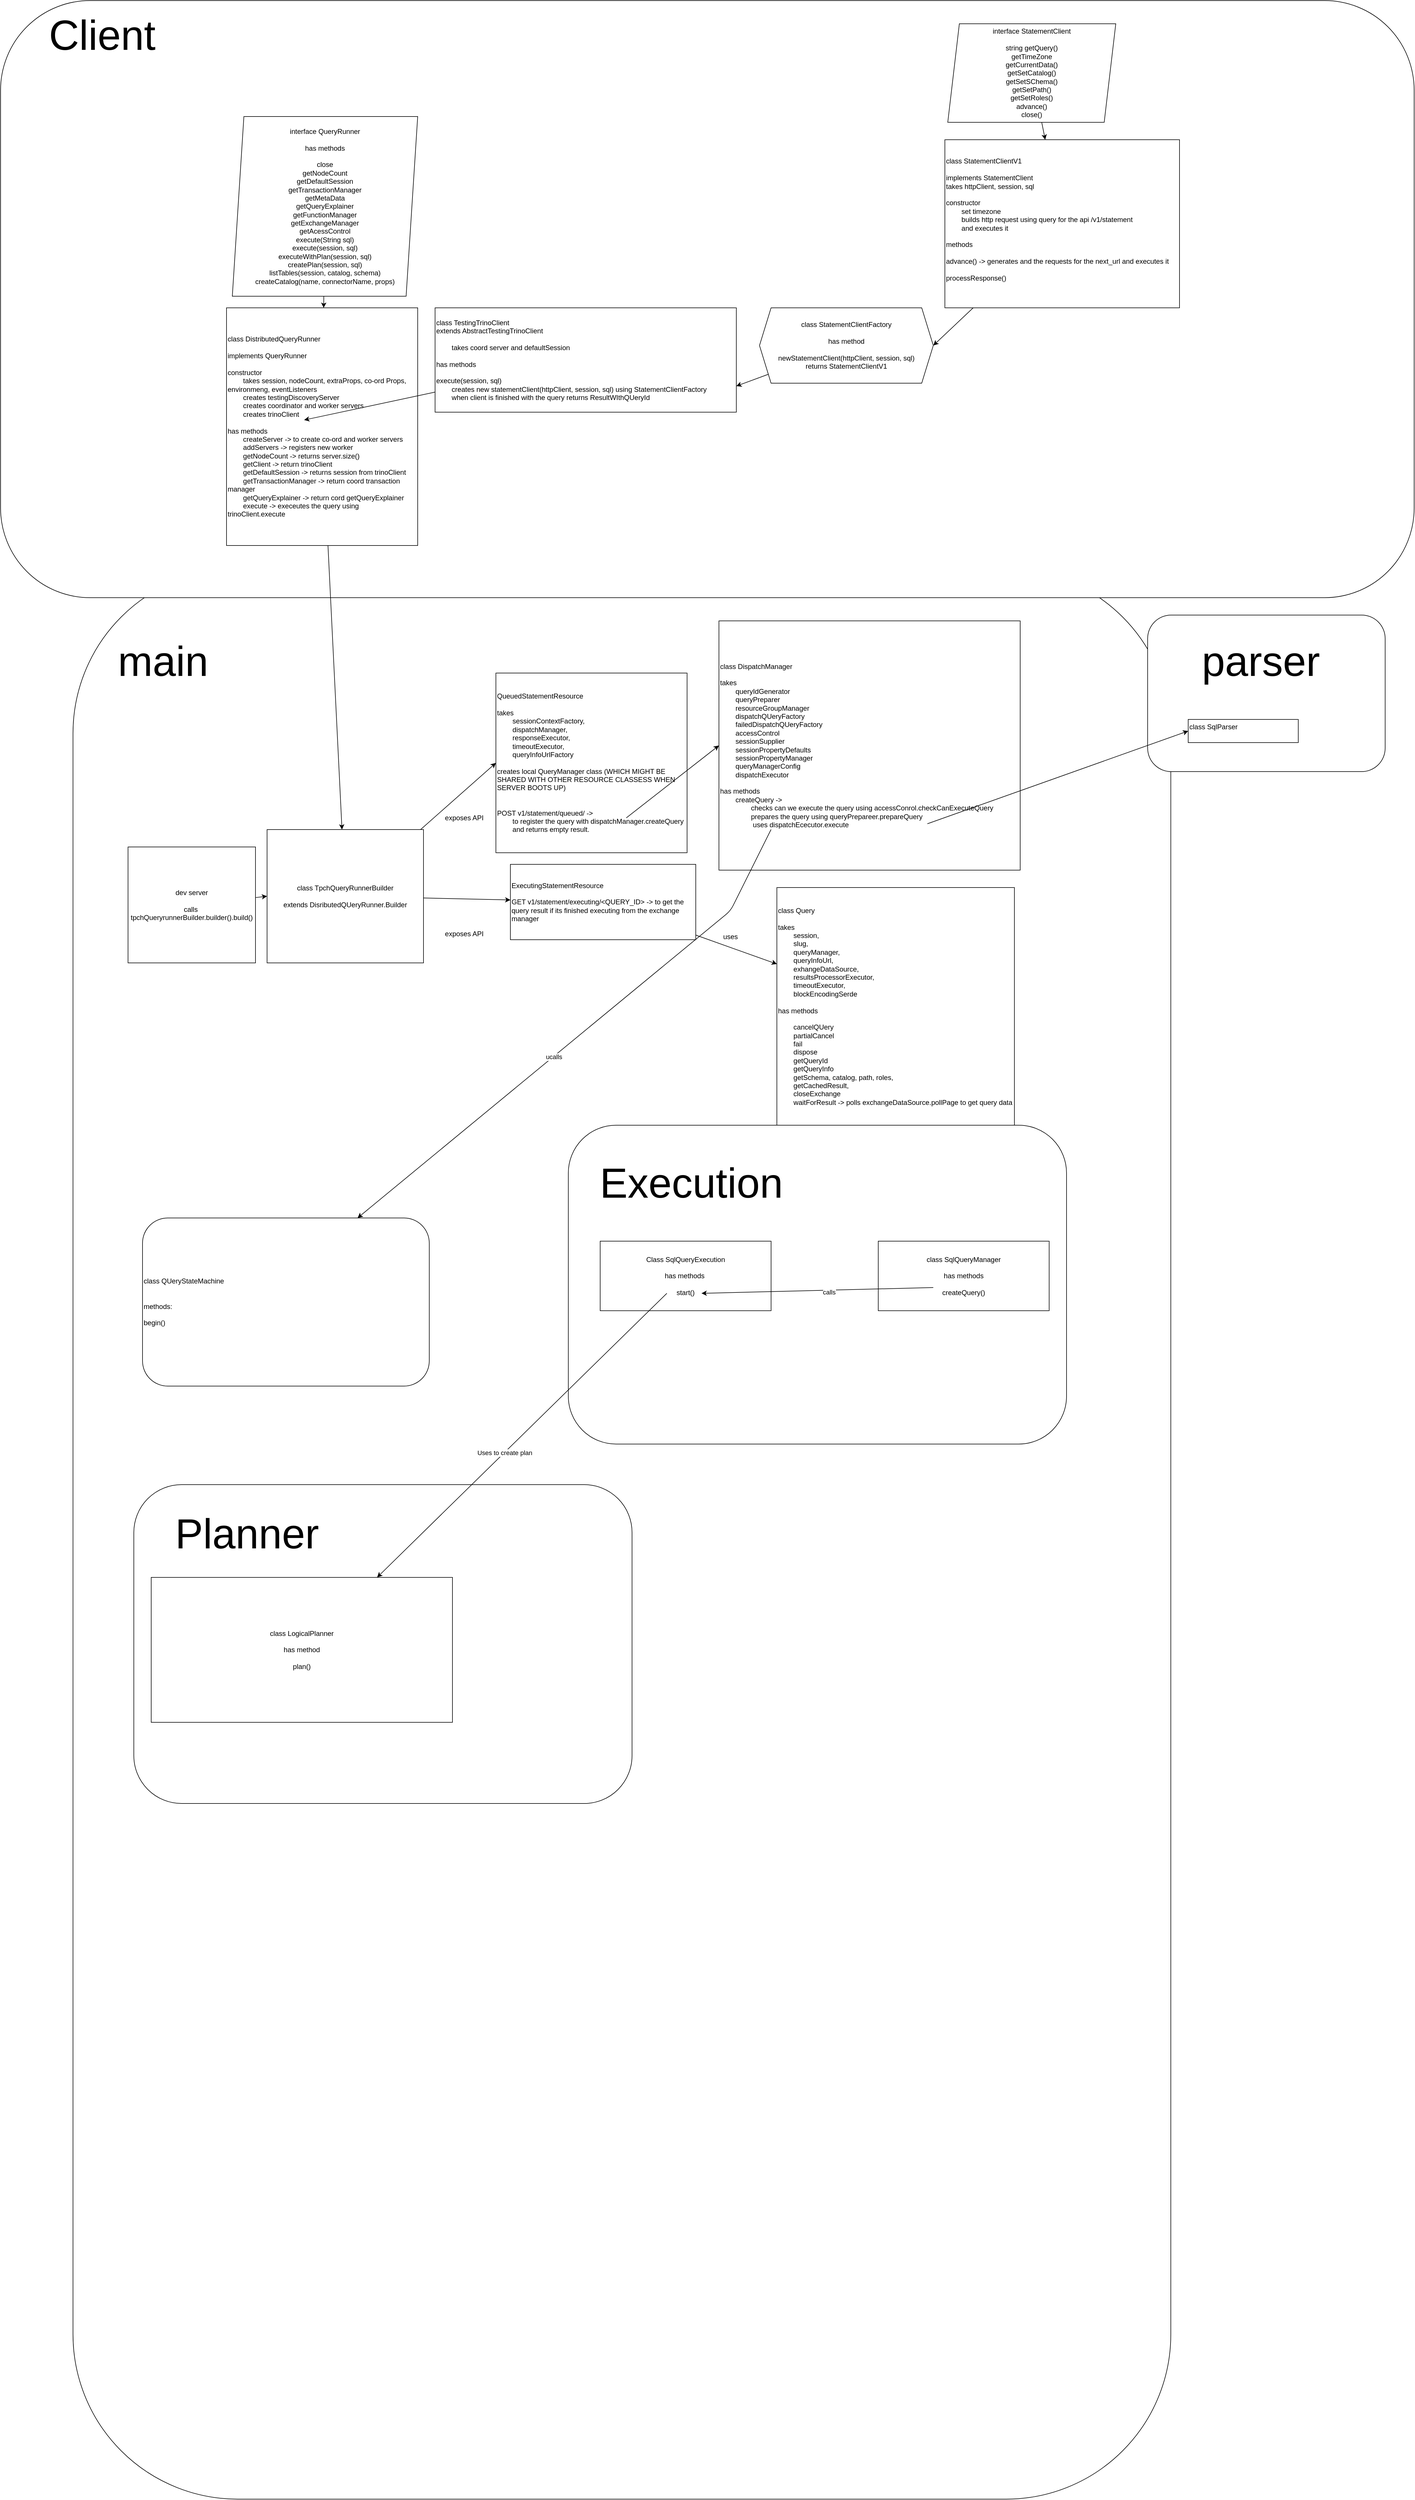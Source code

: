 <mxfile>
    <diagram id="36W98JDeAzT-L6-rF6kr" name="Page-1">
        <mxGraphModel dx="1544" dy="1839" grid="1" gridSize="10" guides="1" tooltips="1" connect="1" arrows="1" fold="1" page="1" pageScale="1" pageWidth="827" pageHeight="1169" math="0" shadow="0">
            <root>
                <mxCell id="0"/>
                <mxCell id="1" parent="0"/>
                <mxCell id="456" value="" style="rounded=1;whiteSpace=wrap;html=1;" vertex="1" parent="1">
                    <mxGeometry x="-75" y="-180" width="1895" height="3330" as="geometry"/>
                </mxCell>
                <mxCell id="454" value="" style="rounded=1;whiteSpace=wrap;html=1;" parent="1" vertex="1">
                    <mxGeometry x="-200" y="-1160" width="2440" height="1030" as="geometry"/>
                </mxCell>
                <mxCell id="426" style="edgeStyle=none;html=1;entryX=0;entryY=0.5;entryDx=0;entryDy=0;" parent="1" source="424" target="425" edge="1">
                    <mxGeometry relative="1" as="geometry"/>
                </mxCell>
                <mxCell id="424" value="dev server&lt;br&gt;&lt;br&gt;calls&amp;nbsp; tpchQueryrunnerBuilder.builder().build()" style="rounded=0;whiteSpace=wrap;html=1;" parent="1" vertex="1">
                    <mxGeometry x="20" y="300" width="220" height="200" as="geometry"/>
                </mxCell>
                <mxCell id="441" style="edgeStyle=none;html=1;entryX=0;entryY=0.5;entryDx=0;entryDy=0;" parent="1" source="425" target="440" edge="1">
                    <mxGeometry relative="1" as="geometry"/>
                </mxCell>
                <mxCell id="444" style="edgeStyle=none;html=1;" parent="1" source="425" target="443" edge="1">
                    <mxGeometry relative="1" as="geometry"/>
                </mxCell>
                <mxCell id="425" value="class TpchQueryRunnerBuilder&lt;br&gt;&lt;br&gt;extends DisributedQUeryRunner.Builder&lt;br&gt;" style="rounded=0;whiteSpace=wrap;html=1;" parent="1" vertex="1">
                    <mxGeometry x="260" y="270" width="270" height="230" as="geometry"/>
                </mxCell>
                <mxCell id="428" style="edgeStyle=none;html=1;" parent="1" source="427" target="425" edge="1">
                    <mxGeometry relative="1" as="geometry"/>
                </mxCell>
                <mxCell id="427" value="class DistributedQueryRunner&lt;br&gt;&lt;br&gt;implements QueryRunner&lt;br&gt;&lt;br&gt;constructor&lt;br&gt;&lt;span style=&quot;white-space: pre&quot;&gt;&#9;&lt;/span&gt;takes session, nodeCount, extraProps, co-ord Props, environmeng, eventListeners&lt;br&gt;&lt;span style=&quot;white-space: pre&quot;&gt;&#9;&lt;/span&gt;creates testingDiscoveryServer&lt;br&gt;&lt;span style=&quot;white-space: pre&quot;&gt;&#9;&lt;/span&gt;creates coordinator and worker servers&lt;br&gt;&lt;span style=&quot;white-space: pre&quot;&gt;&#9;&lt;/span&gt;creates trinoClient&lt;br&gt;&lt;span style=&quot;white-space: pre&quot;&gt;&#9;&lt;/span&gt;&lt;br&gt;has methods&lt;br&gt;&lt;span style=&quot;white-space: pre&quot;&gt;&#9;&lt;/span&gt;createServer -&amp;gt; to create co-ord and worker servers&lt;br&gt;&lt;span style=&quot;white-space: pre&quot;&gt;&#9;&lt;/span&gt;addServers -&amp;gt; registers new worker&lt;br&gt;&lt;span style=&quot;white-space: pre&quot;&gt;&#9;&lt;/span&gt;getNodeCount -&amp;gt; returns server.size()&lt;br&gt;&lt;span style=&quot;white-space: pre&quot;&gt;&#9;&lt;/span&gt;getClient -&amp;gt; return trinoClient&lt;br&gt;&lt;span style=&quot;white-space: pre&quot;&gt;&#9;&lt;/span&gt;getDefaultSession -&amp;gt; returns session from trinoClient&lt;br&gt;&lt;span style=&quot;white-space: pre&quot;&gt;&#9;&lt;/span&gt;getTransactionManager -&amp;gt; return coord transaction manager&lt;br&gt;&lt;span style=&quot;white-space: pre&quot;&gt;&#9;&lt;/span&gt;getQueryExplainer -&amp;gt; return cord getQueryExplainer&lt;br&gt;&lt;span style=&quot;white-space: pre&quot;&gt;&#9;&lt;/span&gt;execute -&amp;gt; execeutes the query using trinoClient.execute" style="rounded=0;whiteSpace=wrap;html=1;align=left;" parent="1" vertex="1">
                    <mxGeometry x="190" y="-630" width="330" height="410" as="geometry"/>
                </mxCell>
                <mxCell id="430" style="edgeStyle=none;html=1;" parent="1" source="429" target="427" edge="1">
                    <mxGeometry relative="1" as="geometry"/>
                </mxCell>
                <mxCell id="429" value="interface QueryRunner&lt;br&gt;&lt;br&gt;has methods&lt;br&gt;&lt;br&gt;close&lt;br&gt;getNodeCount&lt;br&gt;getDefaultSession&lt;br&gt;getTransactionManager&lt;br&gt;getMetaData&lt;br&gt;getQueryExplainer&lt;br&gt;getFunctionManager&lt;br&gt;getExchangeManager&lt;br&gt;getAcessControl&lt;br&gt;execute(String sql)&lt;br&gt;execute(session, sql)&lt;br&gt;executeWithPlan(session, sql)&lt;br&gt;createPlan(session, sql)&lt;br&gt;listTables(session, catalog, schema)&lt;br&gt;createCatalog(name, connectorName, props)&lt;br&gt;" style="shape=parallelogram;perimeter=parallelogramPerimeter;whiteSpace=wrap;html=1;fixedSize=1;" parent="1" vertex="1">
                    <mxGeometry x="200" y="-960" width="320" height="310" as="geometry"/>
                </mxCell>
                <mxCell id="432" style="edgeStyle=none;html=1;entryX=0.406;entryY=0.472;entryDx=0;entryDy=0;entryPerimeter=0;" parent="1" source="431" target="427" edge="1">
                    <mxGeometry relative="1" as="geometry"/>
                </mxCell>
                <mxCell id="431" value="class TestingTrinoClient&lt;br&gt;extends AbstractTestingTrinoClient&lt;br&gt;&lt;br&gt;&lt;span style=&quot;white-space: pre&quot;&gt;&#9;&lt;/span&gt;takes coord server and defaultSession&lt;br&gt;&lt;br&gt;has methods&lt;br&gt;&lt;br&gt;execute(session, sql)&lt;br&gt;&lt;span style=&quot;white-space: pre&quot;&gt;&#9;&lt;/span&gt;creates new statementClient(httpClient, session, sql) using StatementClientFactory&lt;br&gt;&lt;span style=&quot;white-space: pre&quot;&gt;&#9;&lt;/span&gt;when client is finished with the query returns ResultWIthQUeryId" style="rounded=0;whiteSpace=wrap;html=1;align=left;" parent="1" vertex="1">
                    <mxGeometry x="550" y="-630" width="520" height="180" as="geometry"/>
                </mxCell>
                <mxCell id="435" style="edgeStyle=none;html=1;entryX=1;entryY=0.75;entryDx=0;entryDy=0;" parent="1" source="434" target="431" edge="1">
                    <mxGeometry relative="1" as="geometry"/>
                </mxCell>
                <mxCell id="434" value="&lt;div&gt;&lt;span&gt;class StatementClientFactory&lt;/span&gt;&lt;/div&gt;&lt;div&gt;&lt;span&gt;&amp;nbsp;&lt;/span&gt;&lt;/div&gt;&lt;div&gt;&lt;span&gt;has method&lt;/span&gt;&lt;/div&gt;&lt;div&gt;&lt;span&gt;&lt;br&gt;&lt;/span&gt;&lt;/div&gt;&lt;div&gt;&lt;span&gt;newStatementClient(httpClient, session, sql)&lt;/span&gt;&lt;/div&gt;&lt;div&gt;&lt;span&gt;returns StatementClientV1&lt;/span&gt;&lt;/div&gt;" style="shape=hexagon;perimeter=hexagonPerimeter2;whiteSpace=wrap;html=1;fixedSize=1;align=center;" parent="1" vertex="1">
                    <mxGeometry x="1110" y="-630" width="300" height="130" as="geometry"/>
                </mxCell>
                <mxCell id="439" style="edgeStyle=none;html=1;entryX=1;entryY=0.5;entryDx=0;entryDy=0;" parent="1" source="436" target="434" edge="1">
                    <mxGeometry relative="1" as="geometry"/>
                </mxCell>
                <mxCell id="436" value="class StatementClientV1&lt;br&gt;&lt;br&gt;implements StatementClient&lt;br&gt;takes httpClient, session, sql&lt;br&gt;&lt;br&gt;constructor&lt;br&gt;&lt;span style=&quot;white-space: pre&quot;&gt;&#9;&lt;/span&gt;set timezone&lt;br&gt;&lt;span style=&quot;white-space: pre&quot;&gt;&#9;&lt;/span&gt;builds http request using query for the api /v1/statement&lt;br&gt;&lt;span style=&quot;white-space: pre&quot;&gt;&#9;&lt;/span&gt;and executes it&lt;br&gt;&lt;br&gt;methods&lt;br&gt;&lt;br&gt;advance() -&amp;gt; generates and the requests for the next_url and executes it&lt;br&gt;&lt;br&gt;processResponse()&lt;br&gt;&lt;br&gt;" style="rounded=0;whiteSpace=wrap;html=1;align=left;" parent="1" vertex="1">
                    <mxGeometry x="1430" y="-920" width="405" height="290" as="geometry"/>
                </mxCell>
                <mxCell id="438" style="edgeStyle=none;html=1;" parent="1" source="437" target="436" edge="1">
                    <mxGeometry relative="1" as="geometry"/>
                </mxCell>
                <mxCell id="437" value="interface StatementClient&lt;br&gt;&lt;br&gt;string getQuery()&lt;br&gt;getTimeZone&lt;br&gt;getCurrentData()&lt;br&gt;getSetCatalog()&lt;br&gt;getSetSChema()&lt;br&gt;getSetPath()&lt;br&gt;getSetRoles()&lt;br&gt;advance()&lt;br&gt;close()" style="shape=parallelogram;perimeter=parallelogramPerimeter;whiteSpace=wrap;html=1;fixedSize=1;" parent="1" vertex="1">
                    <mxGeometry x="1435" y="-1120" width="290" height="170" as="geometry"/>
                </mxCell>
                <mxCell id="440" value="QueuedStatementResource&lt;br&gt;&lt;br&gt;takes &lt;br&gt;&lt;span style=&quot;white-space: pre&quot;&gt;&#9;&lt;/span&gt;sessionContextFactory, &lt;br&gt;&lt;span style=&quot;white-space: pre&quot;&gt;&#9;&lt;/span&gt;dispatchManager, &lt;br&gt;&lt;span style=&quot;white-space: pre&quot;&gt;&#9;&lt;/span&gt;responseExecutor, &lt;br&gt;&lt;span style=&quot;white-space: pre&quot;&gt;&#9;&lt;/span&gt;timeoutExecutor, &lt;br&gt;&lt;span style=&quot;white-space: pre&quot;&gt;&#9;&lt;/span&gt;queryInfoUrlFactory&lt;br&gt;&lt;br&gt;creates local QueryManager class (WHICH MIGHT BE SHARED WITH OTHER RESOURCE CLASSESS WHEN SERVER BOOTS UP)&lt;br&gt;&amp;nbsp;&lt;br&gt;&lt;br&gt;POST v1/statement/queued/ -&amp;gt; &lt;br&gt;&lt;span style=&quot;white-space: pre&quot;&gt;&#9;&lt;/span&gt;to register the query with dispatchManager.createQuery&lt;br&gt;&lt;span style=&quot;white-space: pre&quot;&gt;&#9;&lt;/span&gt;and returns empty result." style="rounded=0;whiteSpace=wrap;html=1;align=left;" parent="1" vertex="1">
                    <mxGeometry x="655" width="330" height="310" as="geometry"/>
                </mxCell>
                <mxCell id="442" value="exposes API" style="text;html=1;align=center;verticalAlign=middle;resizable=0;points=[];autosize=1;strokeColor=none;fillColor=none;" parent="1" vertex="1">
                    <mxGeometry x="560" y="240" width="80" height="20" as="geometry"/>
                </mxCell>
                <mxCell id="447" style="edgeStyle=none;html=1;" parent="1" source="443" target="446" edge="1">
                    <mxGeometry relative="1" as="geometry"/>
                </mxCell>
                <mxCell id="443" value="ExecutingStatementResource&lt;br&gt;&lt;br&gt;GET v1/statement/executing/&amp;lt;QUERY_ID&amp;gt; -&amp;gt; to get the query result if its finished executing from the exchange manager&amp;nbsp;&lt;br&gt;" style="rounded=0;whiteSpace=wrap;html=1;align=left;" parent="1" vertex="1">
                    <mxGeometry x="680" y="330" width="320" height="130" as="geometry"/>
                </mxCell>
                <mxCell id="445" value="exposes API" style="text;html=1;align=center;verticalAlign=middle;resizable=0;points=[];autosize=1;strokeColor=none;fillColor=none;" parent="1" vertex="1">
                    <mxGeometry x="560" y="440" width="80" height="20" as="geometry"/>
                </mxCell>
                <mxCell id="446" value="&lt;div&gt;&lt;span&gt;class Query&lt;/span&gt;&lt;/div&gt;&lt;div&gt;&lt;br&gt;&lt;/div&gt;&lt;div&gt;&lt;span&gt;takes&lt;/span&gt;&lt;/div&gt;&lt;div&gt;&lt;span&gt;&lt;span style=&quot;white-space: pre&quot;&gt;&#9;&lt;/span&gt;session,&lt;br&gt;&lt;/span&gt;&lt;/div&gt;&lt;div&gt;&lt;span&gt;&lt;span style=&quot;white-space: pre&quot;&gt;&#9;&lt;/span&gt;slug,&lt;br&gt;&lt;/span&gt;&lt;/div&gt;&lt;div&gt;&lt;span&gt;&lt;span style=&quot;white-space: pre&quot;&gt;&#9;&lt;/span&gt;queryManager,&lt;br&gt;&lt;/span&gt;&lt;/div&gt;&lt;div&gt;&lt;span&gt;&lt;span style=&quot;white-space: pre&quot;&gt;&#9;&lt;/span&gt;queryInfoUrl,&lt;br&gt;&lt;/span&gt;&lt;/div&gt;&lt;div&gt;&lt;span&gt;&lt;span style=&quot;white-space: pre&quot;&gt;&#9;&lt;/span&gt;exhangeDataSource,&lt;br&gt;&lt;/span&gt;&lt;/div&gt;&lt;div&gt;&lt;span&gt;&lt;span style=&quot;white-space: pre&quot;&gt;&#9;&lt;/span&gt;resultsProcessorExecutor,&lt;br&gt;&lt;/span&gt;&lt;/div&gt;&lt;div&gt;&lt;span&gt;&lt;span style=&quot;white-space: pre&quot;&gt;&#9;&lt;/span&gt;timeoutExecutor,&lt;br&gt;&lt;/span&gt;&lt;/div&gt;&lt;div&gt;&lt;span&gt;&lt;span style=&quot;white-space: pre&quot;&gt;&#9;&lt;/span&gt;blockEncodingSerde&lt;br&gt;&lt;/span&gt;&lt;/div&gt;&lt;div&gt;&lt;span&gt;&lt;br&gt;&lt;/span&gt;&lt;/div&gt;&lt;div&gt;&lt;span&gt;has methods&lt;/span&gt;&lt;/div&gt;&lt;div&gt;&lt;span&gt;&lt;span style=&quot;white-space: pre&quot;&gt;&#9;&lt;/span&gt;&lt;br&gt;&lt;/span&gt;&lt;/div&gt;&lt;div&gt;&lt;span style=&quot;white-space: pre&quot;&gt;&#9;&lt;/span&gt;cancelQUery&lt;br&gt;&lt;/div&gt;&lt;div&gt;&lt;span style=&quot;white-space: pre&quot;&gt;&#9;&lt;/span&gt;partialCancel&lt;br&gt;&lt;/div&gt;&lt;div&gt;&lt;span style=&quot;white-space: pre&quot;&gt;&#9;&lt;/span&gt;fail&lt;br&gt;&lt;/div&gt;&lt;div&gt;&lt;span style=&quot;white-space: pre&quot;&gt;&#9;&lt;/span&gt;dispose&lt;br&gt;&lt;/div&gt;&lt;div&gt;&lt;span style=&quot;white-space: pre&quot;&gt;&#9;&lt;/span&gt;getQueryId&lt;br&gt;&lt;/div&gt;&lt;div&gt;&lt;span style=&quot;white-space: pre&quot;&gt;&#9;&lt;/span&gt;getQueryInfo&lt;br&gt;&lt;/div&gt;&lt;div&gt;&lt;span style=&quot;white-space: pre&quot;&gt;&#9;&lt;/span&gt;getSchema, catalog, path, roles,&amp;nbsp;&lt;br&gt;&lt;/div&gt;&lt;div&gt;&lt;span style=&quot;white-space: pre&quot;&gt;&#9;&lt;/span&gt;getCachedResult,&lt;/div&gt;&lt;div&gt;&lt;span style=&quot;white-space: pre&quot;&gt;&#9;&lt;/span&gt;&lt;span&gt;closeExchange&lt;/span&gt;&lt;br&gt;&lt;/div&gt;&lt;div&gt;&lt;span style=&quot;white-space: pre&quot;&gt;&#9;&lt;/span&gt;waitForResult -&amp;gt; polls exchangeDataSource.pollPage to get query data&lt;br&gt;&lt;/div&gt;" style="rounded=0;whiteSpace=wrap;html=1;align=left;" parent="1" vertex="1">
                    <mxGeometry x="1140" y="370" width="410" height="410" as="geometry"/>
                </mxCell>
                <mxCell id="448" value="uses" style="text;html=1;strokeColor=none;fillColor=none;align=center;verticalAlign=middle;whiteSpace=wrap;rounded=0;" parent="1" vertex="1">
                    <mxGeometry x="1030" y="440" width="60" height="30" as="geometry"/>
                </mxCell>
                <mxCell id="450" value="class DispatchManager&lt;br&gt;&lt;br&gt;takes&lt;br&gt;&lt;span style=&quot;white-space: pre&quot;&gt;&#9;&lt;/span&gt;queryIdGenerator&lt;br&gt;&lt;span style=&quot;white-space: pre&quot;&gt;&#9;&lt;/span&gt;queryPreparer&lt;br&gt;&lt;span style=&quot;white-space: pre&quot;&gt;&#9;&lt;/span&gt;resourceGroupManager&lt;br&gt;&lt;span style=&quot;white-space: pre&quot;&gt;&#9;&lt;/span&gt;dispatchQUeryFactory&lt;br&gt;&lt;span style=&quot;white-space: pre&quot;&gt;&#9;&lt;/span&gt;failedDispatchQUeryFactory&lt;br&gt;&lt;span style=&quot;white-space: pre&quot;&gt;&#9;&lt;/span&gt;accessControl&lt;br&gt;&lt;span style=&quot;white-space: pre&quot;&gt;&#9;&lt;/span&gt;sessionSupplier&lt;br&gt;&lt;span style=&quot;white-space: pre&quot;&gt;&#9;&lt;/span&gt;sessionPropertyDefaults&lt;br&gt;&lt;span style=&quot;white-space: pre&quot;&gt;&#9;&lt;/span&gt;sessionPropertyManager&lt;br&gt;&lt;span style=&quot;white-space: pre&quot;&gt;&#9;&lt;/span&gt;queryManagerConfig&lt;br&gt;&lt;span style=&quot;white-space: pre&quot;&gt;&#9;&lt;/span&gt;dispatchExecutor&lt;br&gt;&lt;br&gt;has methods&lt;br&gt;&lt;span style=&quot;white-space: pre&quot;&gt;&#9;&lt;/span&gt;createQuery -&amp;gt;&amp;nbsp;&lt;br&gt;&lt;span style=&quot;white-space: pre&quot;&gt;&#9;&lt;/span&gt;&lt;span style=&quot;white-space: pre&quot;&gt;&#9;&lt;/span&gt;checks can we execute the query using accessConrol.checkCanExecuteQuery&lt;br&gt;&lt;span style=&quot;white-space: pre&quot;&gt;&#9;&lt;/span&gt;&lt;span style=&quot;white-space: pre&quot;&gt;&#9;&lt;/span&gt;prepares the query using queryPrepareer.prepareQuery&lt;br&gt;&lt;span style=&quot;white-space: pre&quot;&gt;&#9;&lt;/span&gt;&lt;span style=&quot;white-space: pre&quot;&gt;&#9;&lt;/span&gt;&amp;nbsp;uses dispatchEcecutor.execute" style="whiteSpace=wrap;html=1;align=left;" parent="1" vertex="1">
                    <mxGeometry x="1040" y="-90" width="520" height="430" as="geometry"/>
                </mxCell>
                <mxCell id="452" value="" style="endArrow=classic;html=1;exitX=0.682;exitY=0.806;exitDx=0;exitDy=0;exitPerimeter=0;entryX=0;entryY=0.5;entryDx=0;entryDy=0;" parent="1" source="440" target="450" edge="1">
                    <mxGeometry width="50" height="50" relative="1" as="geometry">
                        <mxPoint x="1040" y="270" as="sourcePoint"/>
                        <mxPoint x="1090" y="220" as="targetPoint"/>
                    </mxGeometry>
                </mxCell>
                <mxCell id="455" value="&lt;font style=&quot;font-size: 72px&quot;&gt;Client&lt;/font&gt;" style="text;html=1;align=center;verticalAlign=middle;resizable=0;points=[];autosize=1;strokeColor=none;fillColor=none;" parent="1" vertex="1">
                    <mxGeometry x="-125" y="-1120" width="200" height="40" as="geometry"/>
                </mxCell>
                <mxCell id="457" value="&lt;font style=&quot;font-size: 72px&quot;&gt;main&lt;/font&gt;" style="text;html=1;align=center;verticalAlign=middle;resizable=0;points=[];autosize=1;strokeColor=none;fillColor=none;" vertex="1" parent="1">
                    <mxGeometry x="-5" y="-40" width="170" height="40" as="geometry"/>
                </mxCell>
                <mxCell id="458" value="" style="rounded=1;whiteSpace=wrap;html=1;" vertex="1" parent="1">
                    <mxGeometry x="1780" y="-100" width="410" height="270" as="geometry"/>
                </mxCell>
                <mxCell id="459" value="&lt;font style=&quot;font-size: 72px&quot;&gt;parser&lt;/font&gt;" style="text;html=1;align=center;verticalAlign=middle;resizable=0;points=[];autosize=1;strokeColor=none;fillColor=none;" vertex="1" parent="1">
                    <mxGeometry x="1865" y="-40" width="220" height="40" as="geometry"/>
                </mxCell>
                <mxCell id="460" value="class SqlParser&lt;br&gt;&lt;br&gt;" style="rounded=0;whiteSpace=wrap;html=1;align=left;" vertex="1" parent="1">
                    <mxGeometry x="1850" y="80" width="190" height="40" as="geometry"/>
                </mxCell>
                <mxCell id="461" value="" style="endArrow=classic;html=1;exitX=0.692;exitY=0.814;exitDx=0;exitDy=0;exitPerimeter=0;entryX=0;entryY=0.5;entryDx=0;entryDy=0;" edge="1" parent="1" source="450" target="460">
                    <mxGeometry width="50" height="50" relative="1" as="geometry">
                        <mxPoint x="1750" y="270" as="sourcePoint"/>
                        <mxPoint x="1800" y="220" as="targetPoint"/>
                    </mxGeometry>
                </mxCell>
                <mxCell id="462" value="class QUeryStateMachine&lt;br&gt;&lt;br&gt;&lt;br&gt;methods:&lt;br&gt;&lt;br&gt;begin()" style="rounded=1;whiteSpace=wrap;html=1;align=left;" vertex="1" parent="1">
                    <mxGeometry x="45" y="940" width="495" height="290" as="geometry"/>
                </mxCell>
                <mxCell id="463" value="" style="endArrow=classic;html=1;exitX=0.173;exitY=0.837;exitDx=0;exitDy=0;exitPerimeter=0;entryX=0.75;entryY=0;entryDx=0;entryDy=0;" edge="1" parent="1" source="450" target="462">
                    <mxGeometry width="50" height="50" relative="1" as="geometry">
                        <mxPoint x="1190" y="940" as="sourcePoint"/>
                        <mxPoint x="1240" y="890" as="targetPoint"/>
                        <Array as="points">
                            <mxPoint x="1060" y="410"/>
                        </Array>
                    </mxGeometry>
                </mxCell>
                <mxCell id="464" value="ucalls" style="edgeLabel;html=1;align=center;verticalAlign=middle;resizable=0;points=[];" vertex="1" connectable="0" parent="463">
                    <mxGeometry x="0.115" relative="1" as="geometry">
                        <mxPoint as="offset"/>
                    </mxGeometry>
                </mxCell>
                <mxCell id="466" value="" style="rounded=1;whiteSpace=wrap;html=1;" vertex="1" parent="1">
                    <mxGeometry x="780" y="780" width="860" height="550" as="geometry"/>
                </mxCell>
                <mxCell id="465" value="Class SqlQueryExecution&lt;br&gt;&lt;br&gt;has methods&amp;nbsp;&lt;br&gt;&lt;br&gt;start()" style="rounded=0;whiteSpace=wrap;html=1;" vertex="1" parent="1">
                    <mxGeometry x="835" y="980" width="295" height="120" as="geometry"/>
                </mxCell>
                <mxCell id="467" value="&lt;font style=&quot;font-size: 72px&quot;&gt;Execution&lt;/font&gt;" style="text;html=1;align=center;verticalAlign=middle;resizable=0;points=[];autosize=1;strokeColor=none;fillColor=none;" vertex="1" parent="1">
                    <mxGeometry x="827" y="860" width="330" height="40" as="geometry"/>
                </mxCell>
                <mxCell id="468" value="class SqlQueryManager&lt;br&gt;&lt;br&gt;has methods&lt;br&gt;&lt;br&gt;createQuery()" style="rounded=0;whiteSpace=wrap;html=1;" vertex="1" parent="1">
                    <mxGeometry x="1315" y="980" width="295" height="120" as="geometry"/>
                </mxCell>
                <mxCell id="469" value="" style="endArrow=classic;html=1;exitX=0.322;exitY=0.667;exitDx=0;exitDy=0;exitPerimeter=0;entryX=0.593;entryY=0.75;entryDx=0;entryDy=0;entryPerimeter=0;" edge="1" parent="1" source="468" target="465">
                    <mxGeometry width="50" height="50" relative="1" as="geometry">
                        <mxPoint x="1190" y="1060" as="sourcePoint"/>
                        <mxPoint x="1240" y="1010" as="targetPoint"/>
                    </mxGeometry>
                </mxCell>
                <mxCell id="470" value="calls" style="edgeLabel;html=1;align=center;verticalAlign=middle;resizable=0;points=[];" vertex="1" connectable="0" parent="469">
                    <mxGeometry x="-0.105" y="3" relative="1" as="geometry">
                        <mxPoint x="-1" as="offset"/>
                    </mxGeometry>
                </mxCell>
                <mxCell id="471" value="" style="rounded=1;whiteSpace=wrap;html=1;" vertex="1" parent="1">
                    <mxGeometry x="30" y="1400" width="860" height="550" as="geometry"/>
                </mxCell>
                <mxCell id="472" value="&lt;font style=&quot;font-size: 72px&quot;&gt;Planner&lt;/font&gt;" style="text;html=1;align=center;verticalAlign=middle;resizable=0;points=[];autosize=1;strokeColor=none;fillColor=none;" vertex="1" parent="1">
                    <mxGeometry x="95" y="1465" width="260" height="40" as="geometry"/>
                </mxCell>
                <mxCell id="473" value="class LogicalPlanner&lt;br&gt;&lt;br&gt;has method&lt;br&gt;&lt;br&gt;plan()" style="rounded=0;whiteSpace=wrap;html=1;" vertex="1" parent="1">
                    <mxGeometry x="60" y="1560" width="520" height="250" as="geometry"/>
                </mxCell>
                <mxCell id="474" value="" style="endArrow=classic;html=1;exitX=0.39;exitY=0.75;exitDx=0;exitDy=0;exitPerimeter=0;entryX=0.75;entryY=0;entryDx=0;entryDy=0;" edge="1" parent="1" source="465" target="473">
                    <mxGeometry width="50" height="50" relative="1" as="geometry">
                        <mxPoint x="1140" y="1520" as="sourcePoint"/>
                        <mxPoint x="1190" y="1470" as="targetPoint"/>
                    </mxGeometry>
                </mxCell>
                <mxCell id="475" value="Uses to create plan" style="edgeLabel;html=1;align=center;verticalAlign=middle;resizable=0;points=[];" vertex="1" connectable="0" parent="474">
                    <mxGeometry x="0.123" relative="1" as="geometry">
                        <mxPoint as="offset"/>
                    </mxGeometry>
                </mxCell>
            </root>
        </mxGraphModel>
    </diagram>
</mxfile>
